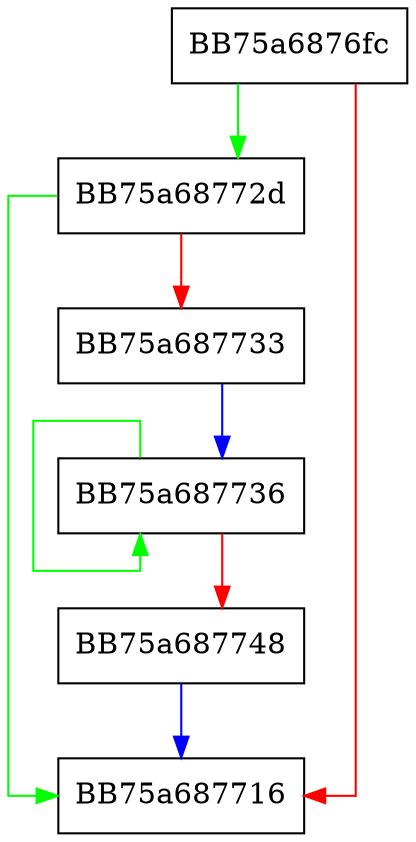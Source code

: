digraph FreeRtpChunks {
  node [shape="box"];
  graph [splines=ortho];
  BB75a6876fc -> BB75a68772d [color="green"];
  BB75a6876fc -> BB75a687716 [color="red"];
  BB75a68772d -> BB75a687716 [color="green"];
  BB75a68772d -> BB75a687733 [color="red"];
  BB75a687733 -> BB75a687736 [color="blue"];
  BB75a687736 -> BB75a687736 [color="green"];
  BB75a687736 -> BB75a687748 [color="red"];
  BB75a687748 -> BB75a687716 [color="blue"];
}